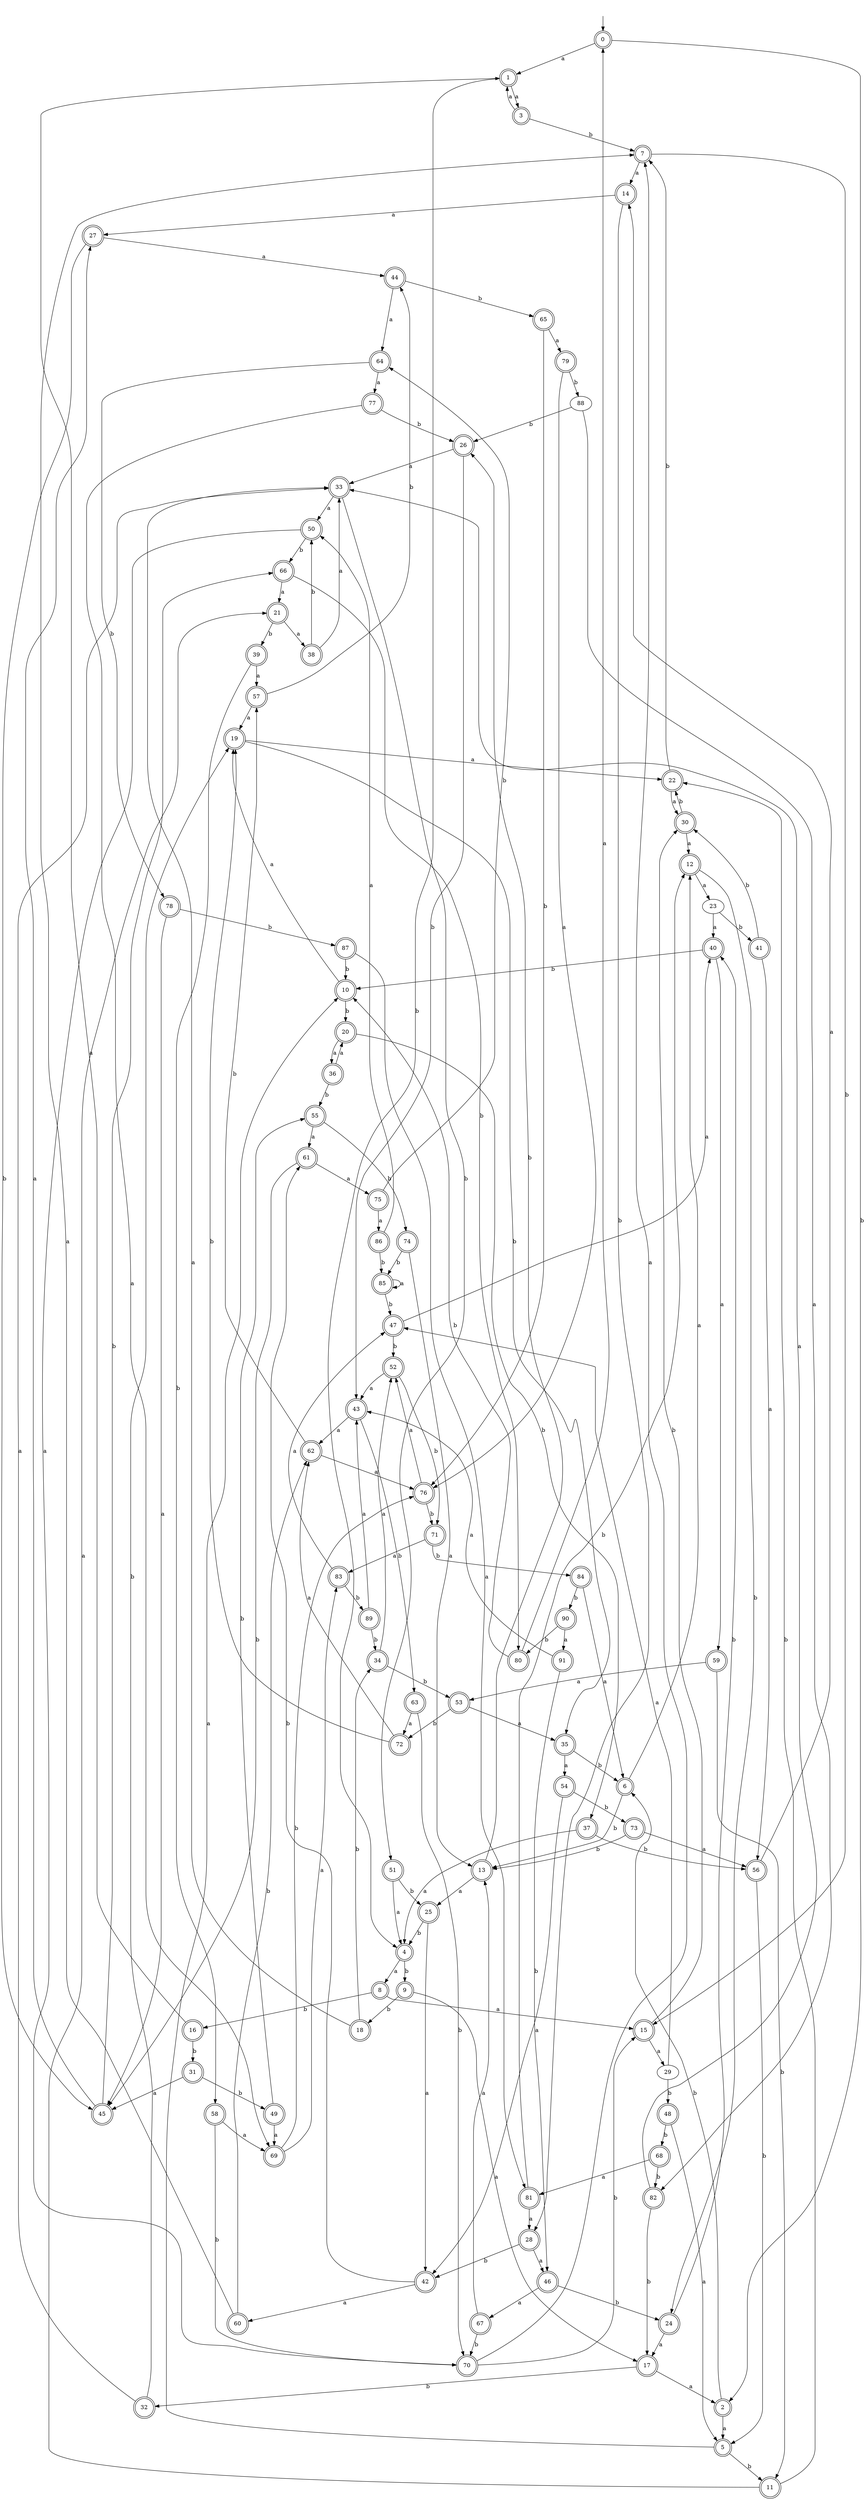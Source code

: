 digraph RandomDFA {
  __start0 [label="", shape=none];
  __start0 -> 0 [label=""];
  0 [shape=circle] [shape=doublecircle]
  0 -> 1 [label="a"]
  0 -> 2 [label="b"]
  1 [shape=doublecircle]
  1 -> 3 [label="a"]
  1 -> 4 [label="b"]
  2 [shape=doublecircle]
  2 -> 5 [label="a"]
  2 -> 6 [label="b"]
  3 [shape=doublecircle]
  3 -> 1 [label="a"]
  3 -> 7 [label="b"]
  4 [shape=doublecircle]
  4 -> 8 [label="a"]
  4 -> 9 [label="b"]
  5 [shape=doublecircle]
  5 -> 10 [label="a"]
  5 -> 11 [label="b"]
  6 [shape=doublecircle]
  6 -> 12 [label="a"]
  6 -> 13 [label="b"]
  7 [shape=doublecircle]
  7 -> 14 [label="a"]
  7 -> 15 [label="b"]
  8 [shape=doublecircle]
  8 -> 15 [label="a"]
  8 -> 16 [label="b"]
  9 [shape=doublecircle]
  9 -> 17 [label="a"]
  9 -> 18 [label="b"]
  10 [shape=doublecircle]
  10 -> 19 [label="a"]
  10 -> 20 [label="b"]
  11 [shape=doublecircle]
  11 -> 21 [label="a"]
  11 -> 22 [label="b"]
  12 [shape=doublecircle]
  12 -> 23 [label="a"]
  12 -> 24 [label="b"]
  13 [shape=doublecircle]
  13 -> 25 [label="a"]
  13 -> 26 [label="b"]
  14 [shape=doublecircle]
  14 -> 27 [label="a"]
  14 -> 28 [label="b"]
  15 [shape=doublecircle]
  15 -> 29 [label="a"]
  15 -> 30 [label="b"]
  16 [shape=doublecircle]
  16 -> 1 [label="a"]
  16 -> 31 [label="b"]
  17 [shape=doublecircle]
  17 -> 2 [label="a"]
  17 -> 32 [label="b"]
  18 [shape=doublecircle]
  18 -> 33 [label="a"]
  18 -> 34 [label="b"]
  19 [shape=doublecircle]
  19 -> 22 [label="a"]
  19 -> 35 [label="b"]
  20 [shape=doublecircle]
  20 -> 36 [label="a"]
  20 -> 37 [label="b"]
  21 [shape=doublecircle]
  21 -> 38 [label="a"]
  21 -> 39 [label="b"]
  22 [shape=doublecircle]
  22 -> 30 [label="a"]
  22 -> 7 [label="b"]
  23
  23 -> 40 [label="a"]
  23 -> 41 [label="b"]
  24 [shape=doublecircle]
  24 -> 17 [label="a"]
  24 -> 40 [label="b"]
  25 [shape=doublecircle]
  25 -> 42 [label="a"]
  25 -> 4 [label="b"]
  26 [shape=doublecircle]
  26 -> 33 [label="a"]
  26 -> 43 [label="b"]
  27 [shape=doublecircle]
  27 -> 44 [label="a"]
  27 -> 45 [label="b"]
  28 [shape=doublecircle]
  28 -> 46 [label="a"]
  28 -> 42 [label="b"]
  29
  29 -> 47 [label="a"]
  29 -> 48 [label="b"]
  30 [shape=doublecircle]
  30 -> 12 [label="a"]
  30 -> 22 [label="b"]
  31 [shape=doublecircle]
  31 -> 45 [label="a"]
  31 -> 49 [label="b"]
  32 [shape=doublecircle]
  32 -> 33 [label="a"]
  32 -> 19 [label="b"]
  33 [shape=doublecircle]
  33 -> 50 [label="a"]
  33 -> 51 [label="b"]
  34 [shape=doublecircle]
  34 -> 52 [label="a"]
  34 -> 53 [label="b"]
  35 [shape=doublecircle]
  35 -> 54 [label="a"]
  35 -> 6 [label="b"]
  36 [shape=doublecircle]
  36 -> 20 [label="a"]
  36 -> 55 [label="b"]
  37 [shape=doublecircle]
  37 -> 4 [label="a"]
  37 -> 56 [label="b"]
  38 [shape=doublecircle]
  38 -> 33 [label="a"]
  38 -> 50 [label="b"]
  39 [shape=doublecircle]
  39 -> 57 [label="a"]
  39 -> 58 [label="b"]
  40 [shape=doublecircle]
  40 -> 59 [label="a"]
  40 -> 10 [label="b"]
  41 [shape=doublecircle]
  41 -> 56 [label="a"]
  41 -> 30 [label="b"]
  42 [shape=doublecircle]
  42 -> 60 [label="a"]
  42 -> 61 [label="b"]
  43 [shape=doublecircle]
  43 -> 62 [label="a"]
  43 -> 63 [label="b"]
  44 [shape=doublecircle]
  44 -> 64 [label="a"]
  44 -> 65 [label="b"]
  45 [shape=doublecircle]
  45 -> 27 [label="a"]
  45 -> 66 [label="b"]
  46 [shape=doublecircle]
  46 -> 67 [label="a"]
  46 -> 24 [label="b"]
  47 [shape=doublecircle]
  47 -> 40 [label="a"]
  47 -> 52 [label="b"]
  48 [shape=doublecircle]
  48 -> 5 [label="a"]
  48 -> 68 [label="b"]
  49 [shape=doublecircle]
  49 -> 69 [label="a"]
  49 -> 55 [label="b"]
  50 [shape=doublecircle]
  50 -> 70 [label="a"]
  50 -> 66 [label="b"]
  51 [shape=doublecircle]
  51 -> 4 [label="a"]
  51 -> 25 [label="b"]
  52 [shape=doublecircle]
  52 -> 43 [label="a"]
  52 -> 71 [label="b"]
  53 [shape=doublecircle]
  53 -> 35 [label="a"]
  53 -> 72 [label="b"]
  54 [shape=doublecircle]
  54 -> 42 [label="a"]
  54 -> 73 [label="b"]
  55 [shape=doublecircle]
  55 -> 61 [label="a"]
  55 -> 74 [label="b"]
  56 [shape=doublecircle]
  56 -> 14 [label="a"]
  56 -> 5 [label="b"]
  57 [shape=doublecircle]
  57 -> 19 [label="a"]
  57 -> 44 [label="b"]
  58 [shape=doublecircle]
  58 -> 69 [label="a"]
  58 -> 70 [label="b"]
  59 [shape=doublecircle]
  59 -> 53 [label="a"]
  59 -> 11 [label="b"]
  60 [shape=doublecircle]
  60 -> 7 [label="a"]
  60 -> 62 [label="b"]
  61 [shape=doublecircle]
  61 -> 75 [label="a"]
  61 -> 45 [label="b"]
  62 [shape=doublecircle]
  62 -> 76 [label="a"]
  62 -> 57 [label="b"]
  63 [shape=doublecircle]
  63 -> 72 [label="a"]
  63 -> 70 [label="b"]
  64 [shape=doublecircle]
  64 -> 77 [label="a"]
  64 -> 78 [label="b"]
  65 [shape=doublecircle]
  65 -> 79 [label="a"]
  65 -> 76 [label="b"]
  66 [shape=doublecircle]
  66 -> 21 [label="a"]
  66 -> 80 [label="b"]
  67 [shape=doublecircle]
  67 -> 13 [label="a"]
  67 -> 70 [label="b"]
  68 [shape=doublecircle]
  68 -> 81 [label="a"]
  68 -> 82 [label="b"]
  69 [shape=doublecircle]
  69 -> 83 [label="a"]
  69 -> 76 [label="b"]
  70 [shape=doublecircle]
  70 -> 7 [label="a"]
  70 -> 15 [label="b"]
  71 [shape=doublecircle]
  71 -> 83 [label="a"]
  71 -> 84 [label="b"]
  72 [shape=doublecircle]
  72 -> 62 [label="a"]
  72 -> 19 [label="b"]
  73 [shape=doublecircle]
  73 -> 56 [label="a"]
  73 -> 13 [label="b"]
  74 [shape=doublecircle]
  74 -> 13 [label="a"]
  74 -> 85 [label="b"]
  75 [shape=doublecircle]
  75 -> 86 [label="a"]
  75 -> 64 [label="b"]
  76 [shape=doublecircle]
  76 -> 52 [label="a"]
  76 -> 71 [label="b"]
  77 [shape=doublecircle]
  77 -> 69 [label="a"]
  77 -> 26 [label="b"]
  78 [shape=doublecircle]
  78 -> 45 [label="a"]
  78 -> 87 [label="b"]
  79 [shape=doublecircle]
  79 -> 76 [label="a"]
  79 -> 88 [label="b"]
  80 [shape=doublecircle]
  80 -> 0 [label="a"]
  80 -> 10 [label="b"]
  81 [shape=doublecircle]
  81 -> 28 [label="a"]
  81 -> 12 [label="b"]
  82 [shape=doublecircle]
  82 -> 33 [label="a"]
  82 -> 17 [label="b"]
  83 [shape=doublecircle]
  83 -> 47 [label="a"]
  83 -> 89 [label="b"]
  84 [shape=doublecircle]
  84 -> 6 [label="a"]
  84 -> 90 [label="b"]
  85 [shape=doublecircle]
  85 -> 85 [label="a"]
  85 -> 47 [label="b"]
  86 [shape=doublecircle]
  86 -> 50 [label="a"]
  86 -> 85 [label="b"]
  87 [shape=doublecircle]
  87 -> 81 [label="a"]
  87 -> 10 [label="b"]
  88
  88 -> 82 [label="a"]
  88 -> 26 [label="b"]
  89 [shape=doublecircle]
  89 -> 43 [label="a"]
  89 -> 34 [label="b"]
  90 [shape=doublecircle]
  90 -> 91 [label="a"]
  90 -> 80 [label="b"]
  91 [shape=doublecircle]
  91 -> 43 [label="a"]
  91 -> 46 [label="b"]
}
